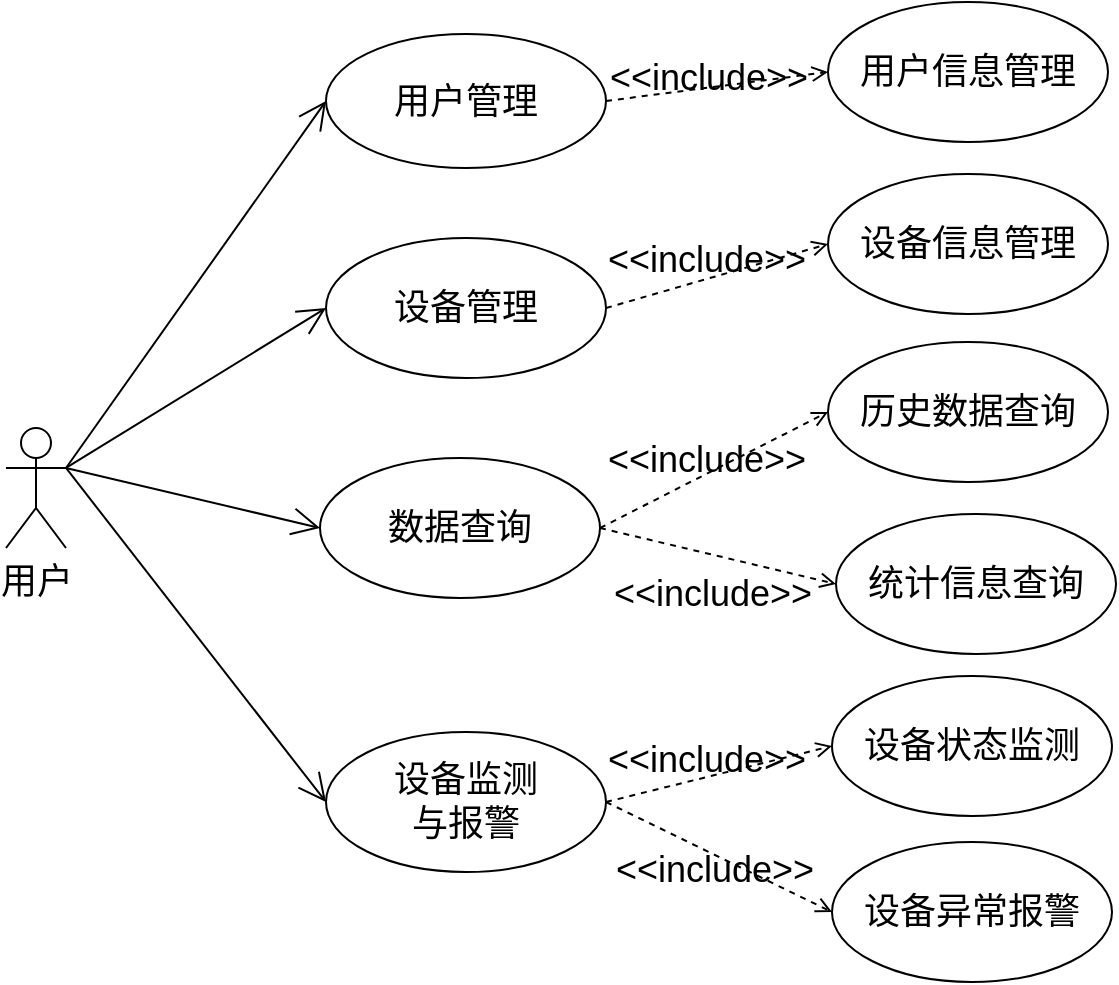 <mxfile version="21.1.4" type="github">
  <diagram name="第 1 页" id="u4HGHAHaRQ3az1ddJt9K">
    <mxGraphModel dx="1436" dy="655" grid="1" gridSize="10" guides="1" tooltips="1" connect="1" arrows="1" fold="1" page="1" pageScale="1" pageWidth="827" pageHeight="1169" math="0" shadow="0">
      <root>
        <mxCell id="0" />
        <mxCell id="1" parent="0" />
        <mxCell id="23DuI4QIYEbioL7hd8h3-1" style="edgeStyle=none;rounded=0;orthogonalLoop=1;jettySize=auto;html=1;entryX=0;entryY=0.5;entryDx=0;entryDy=0;fontSize=18;" parent="1" edge="1">
          <mxGeometry relative="1" as="geometry">
            <mxPoint x="571" y="115" as="sourcePoint" />
            <mxPoint x="571" y="115" as="targetPoint" />
          </mxGeometry>
        </mxCell>
        <mxCell id="23DuI4QIYEbioL7hd8h3-2" style="edgeStyle=none;rounded=0;orthogonalLoop=1;jettySize=auto;html=1;entryX=0;entryY=0.5;entryDx=0;entryDy=0;fontSize=18;" parent="1" edge="1">
          <mxGeometry relative="1" as="geometry">
            <mxPoint x="568" y="73" as="sourcePoint" />
            <mxPoint x="568" y="73" as="targetPoint" />
          </mxGeometry>
        </mxCell>
        <mxCell id="23DuI4QIYEbioL7hd8h3-3" value="" style="endArrow=open;endFill=1;endSize=12;html=1;rounded=0;fontSize=18;exitX=1;exitY=0.333;exitDx=0;exitDy=0;exitPerimeter=0;entryX=0;entryY=0.5;entryDx=0;entryDy=0;" parent="1" source="23DuI4QIYEbioL7hd8h3-7" target="23DuI4QIYEbioL7hd8h3-4" edge="1">
          <mxGeometry width="160" relative="1" as="geometry">
            <mxPoint x="170" y="250" as="sourcePoint" />
            <mxPoint x="290" y="325" as="targetPoint" />
          </mxGeometry>
        </mxCell>
        <mxCell id="23DuI4QIYEbioL7hd8h3-4" value="用户管理" style="ellipse;whiteSpace=wrap;html=1;fontSize=18;" parent="1" vertex="1">
          <mxGeometry x="310" y="33" width="140" height="67" as="geometry" />
        </mxCell>
        <mxCell id="23DuI4QIYEbioL7hd8h3-5" value="&amp;lt;&amp;lt;include&amp;gt;&amp;gt;" style="html=1;verticalAlign=bottom;labelBackgroundColor=none;endArrow=open;endFill=0;dashed=1;rounded=0;fontSize=18;entryX=0;entryY=0.5;entryDx=0;entryDy=0;exitX=1;exitY=0.5;exitDx=0;exitDy=0;" parent="1" source="23DuI4QIYEbioL7hd8h3-4" target="23DuI4QIYEbioL7hd8h3-9" edge="1">
          <mxGeometry x="-0.095" y="-9" width="160" relative="1" as="geometry">
            <mxPoint x="447" y="68" as="sourcePoint" />
            <mxPoint x="467" y="-52" as="targetPoint" />
            <mxPoint as="offset" />
          </mxGeometry>
        </mxCell>
        <mxCell id="23DuI4QIYEbioL7hd8h3-6" value="设备监测&lt;br&gt;与报警" style="ellipse;whiteSpace=wrap;html=1;fontSize=18;" parent="1" vertex="1">
          <mxGeometry x="310" y="382" width="140" height="70" as="geometry" />
        </mxCell>
        <mxCell id="23DuI4QIYEbioL7hd8h3-7" value="&lt;span style=&quot;font-size: 18px;&quot;&gt;用户&lt;/span&gt;" style="shape=umlActor;verticalLabelPosition=bottom;verticalAlign=top;html=1;outlineConnect=0;" parent="1" vertex="1">
          <mxGeometry x="150" y="230" width="30" height="60" as="geometry" />
        </mxCell>
        <mxCell id="23DuI4QIYEbioL7hd8h3-8" value="" style="endArrow=open;endFill=1;endSize=12;html=1;rounded=0;fontSize=18;exitX=1;exitY=0.333;exitDx=0;exitDy=0;exitPerimeter=0;entryX=0;entryY=0.5;entryDx=0;entryDy=0;" parent="1" source="23DuI4QIYEbioL7hd8h3-7" target="23DuI4QIYEbioL7hd8h3-6" edge="1">
          <mxGeometry width="160" relative="1" as="geometry">
            <mxPoint x="180" y="200" as="sourcePoint" />
            <mxPoint x="300" y="110" as="targetPoint" />
          </mxGeometry>
        </mxCell>
        <mxCell id="23DuI4QIYEbioL7hd8h3-9" value="用户信息管理" style="ellipse;whiteSpace=wrap;html=1;fontSize=18;" parent="1" vertex="1">
          <mxGeometry x="561" y="17" width="140" height="70" as="geometry" />
        </mxCell>
        <mxCell id="23DuI4QIYEbioL7hd8h3-11" value="设备状态监测" style="ellipse;whiteSpace=wrap;html=1;fontSize=18;" parent="1" vertex="1">
          <mxGeometry x="563" y="354" width="140" height="70" as="geometry" />
        </mxCell>
        <mxCell id="23DuI4QIYEbioL7hd8h3-13" value="设备异常报警" style="ellipse;whiteSpace=wrap;html=1;fontSize=18;" parent="1" vertex="1">
          <mxGeometry x="563" y="437" width="140" height="70" as="geometry" />
        </mxCell>
        <mxCell id="23DuI4QIYEbioL7hd8h3-14" value="&amp;lt;&amp;lt;include&amp;gt;&amp;gt;" style="html=1;verticalAlign=bottom;labelBackgroundColor=none;endArrow=open;endFill=0;dashed=1;rounded=0;fontSize=18;exitX=1;exitY=0.5;exitDx=0;exitDy=0;entryX=0;entryY=0.5;entryDx=0;entryDy=0;" parent="1" source="23DuI4QIYEbioL7hd8h3-6" target="23DuI4QIYEbioL7hd8h3-11" edge="1">
          <mxGeometry x="-0.137" y="-5" width="160" relative="1" as="geometry">
            <mxPoint x="800" y="419" as="sourcePoint" />
            <mxPoint x="540" y="404" as="targetPoint" />
            <mxPoint as="offset" />
          </mxGeometry>
        </mxCell>
        <mxCell id="23DuI4QIYEbioL7hd8h3-15" value="&amp;lt;&amp;lt;include&amp;gt;&amp;gt;" style="html=1;verticalAlign=bottom;labelBackgroundColor=none;endArrow=open;endFill=0;dashed=1;rounded=0;fontSize=18;exitX=1;exitY=0.5;exitDx=0;exitDy=0;entryX=0;entryY=0.5;entryDx=0;entryDy=0;" parent="1" source="23DuI4QIYEbioL7hd8h3-6" target="23DuI4QIYEbioL7hd8h3-13" edge="1">
          <mxGeometry x="0.104" y="-20" width="160" relative="1" as="geometry">
            <mxPoint x="420" y="549" as="sourcePoint" />
            <mxPoint x="510" y="599" as="targetPoint" />
            <mxPoint as="offset" />
          </mxGeometry>
        </mxCell>
        <mxCell id="23DuI4QIYEbioL7hd8h3-20" value="设备管理" style="ellipse;whiteSpace=wrap;html=1;fontSize=18;" parent="1" vertex="1">
          <mxGeometry x="310" y="135" width="140" height="70" as="geometry" />
        </mxCell>
        <mxCell id="23DuI4QIYEbioL7hd8h3-21" value="" style="endArrow=open;endFill=1;endSize=12;html=1;rounded=0;fontSize=18;exitX=1;exitY=0.333;exitDx=0;exitDy=0;exitPerimeter=0;entryX=0;entryY=0.5;entryDx=0;entryDy=0;" parent="1" source="23DuI4QIYEbioL7hd8h3-7" target="23DuI4QIYEbioL7hd8h3-20" edge="1">
          <mxGeometry width="160" relative="1" as="geometry">
            <mxPoint x="220" y="160" as="sourcePoint" />
            <mxPoint x="340" y="341" as="targetPoint" />
          </mxGeometry>
        </mxCell>
        <mxCell id="23DuI4QIYEbioL7hd8h3-22" value="设备信息管理" style="ellipse;whiteSpace=wrap;html=1;fontSize=18;" parent="1" vertex="1">
          <mxGeometry x="561" y="103" width="140" height="70" as="geometry" />
        </mxCell>
        <mxCell id="23DuI4QIYEbioL7hd8h3-24" value="&amp;lt;&amp;lt;include&amp;gt;&amp;gt;" style="html=1;verticalAlign=bottom;labelBackgroundColor=none;endArrow=open;endFill=0;dashed=1;rounded=0;fontSize=18;exitX=1;exitY=0.5;exitDx=0;exitDy=0;entryX=0;entryY=0.5;entryDx=0;entryDy=0;" parent="1" source="23DuI4QIYEbioL7hd8h3-20" target="23DuI4QIYEbioL7hd8h3-22" edge="1">
          <mxGeometry x="-0.12" y="-4" width="160" relative="1" as="geometry">
            <mxPoint x="820" y="142" as="sourcePoint" />
            <mxPoint x="920" y="81" as="targetPoint" />
            <mxPoint as="offset" />
          </mxGeometry>
        </mxCell>
        <mxCell id="23DuI4QIYEbioL7hd8h3-29" value="&amp;lt;&amp;lt;include&amp;gt;&amp;gt;" style="html=1;verticalAlign=bottom;labelBackgroundColor=none;endArrow=open;endFill=0;dashed=1;rounded=0;fontSize=18;exitX=1;exitY=0.5;exitDx=0;exitDy=0;entryX=0;entryY=0.5;entryDx=0;entryDy=0;" parent="1" source="23DuI4QIYEbioL7hd8h3-45" target="23DuI4QIYEbioL7hd8h3-30" edge="1">
          <mxGeometry x="-0.12" y="-6" width="160" relative="1" as="geometry">
            <mxPoint x="800" y="132" as="sourcePoint" />
            <mxPoint x="550" y="212" as="targetPoint" />
            <mxPoint as="offset" />
          </mxGeometry>
        </mxCell>
        <mxCell id="23DuI4QIYEbioL7hd8h3-30" value="历史数据查询" style="ellipse;whiteSpace=wrap;html=1;fontSize=18;" parent="1" vertex="1">
          <mxGeometry x="561" y="187" width="140" height="70" as="geometry" />
        </mxCell>
        <mxCell id="23DuI4QIYEbioL7hd8h3-42" value="统计信息查询" style="ellipse;whiteSpace=wrap;html=1;fontSize=18;" parent="1" vertex="1">
          <mxGeometry x="565" y="273" width="140" height="70" as="geometry" />
        </mxCell>
        <mxCell id="23DuI4QIYEbioL7hd8h3-44" value="&amp;lt;&amp;lt;include&amp;gt;&amp;gt;" style="html=1;verticalAlign=bottom;labelBackgroundColor=none;endArrow=open;endFill=0;dashed=1;rounded=0;fontSize=18;exitX=1;exitY=0.5;exitDx=0;exitDy=0;entryX=0;entryY=0.5;entryDx=0;entryDy=0;" parent="1" source="23DuI4QIYEbioL7hd8h3-45" target="23DuI4QIYEbioL7hd8h3-42" edge="1">
          <mxGeometry x="0.083" y="-33" width="160" relative="1" as="geometry">
            <mxPoint x="1070" y="120" as="sourcePoint" />
            <mxPoint x="1160" y="145" as="targetPoint" />
            <mxPoint as="offset" />
          </mxGeometry>
        </mxCell>
        <mxCell id="23DuI4QIYEbioL7hd8h3-45" value="数据查询" style="ellipse;whiteSpace=wrap;html=1;fontSize=18;" parent="1" vertex="1">
          <mxGeometry x="307" y="245" width="140" height="70" as="geometry" />
        </mxCell>
        <mxCell id="23DuI4QIYEbioL7hd8h3-46" value="" style="endArrow=open;endFill=1;endSize=12;html=1;rounded=0;fontSize=18;exitX=1;exitY=0.333;exitDx=0;exitDy=0;exitPerimeter=0;entryX=0;entryY=0.5;entryDx=0;entryDy=0;" parent="1" source="23DuI4QIYEbioL7hd8h3-7" target="23DuI4QIYEbioL7hd8h3-45" edge="1">
          <mxGeometry width="160" relative="1" as="geometry">
            <mxPoint x="140" y="270" as="sourcePoint" />
            <mxPoint x="370" y="220" as="targetPoint" />
          </mxGeometry>
        </mxCell>
      </root>
    </mxGraphModel>
  </diagram>
</mxfile>
